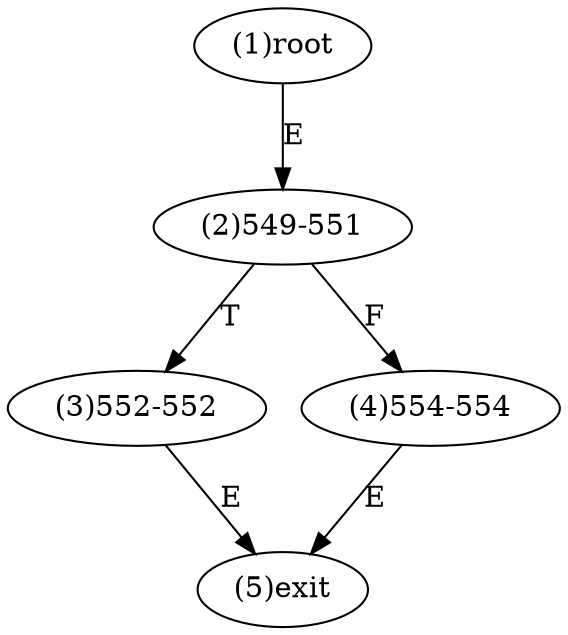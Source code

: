 digraph "" { 
1[ label="(1)root"];
2[ label="(2)549-551"];
3[ label="(3)552-552"];
4[ label="(4)554-554"];
5[ label="(5)exit"];
1->2[ label="E"];
2->4[ label="F"];
2->3[ label="T"];
3->5[ label="E"];
4->5[ label="E"];
}